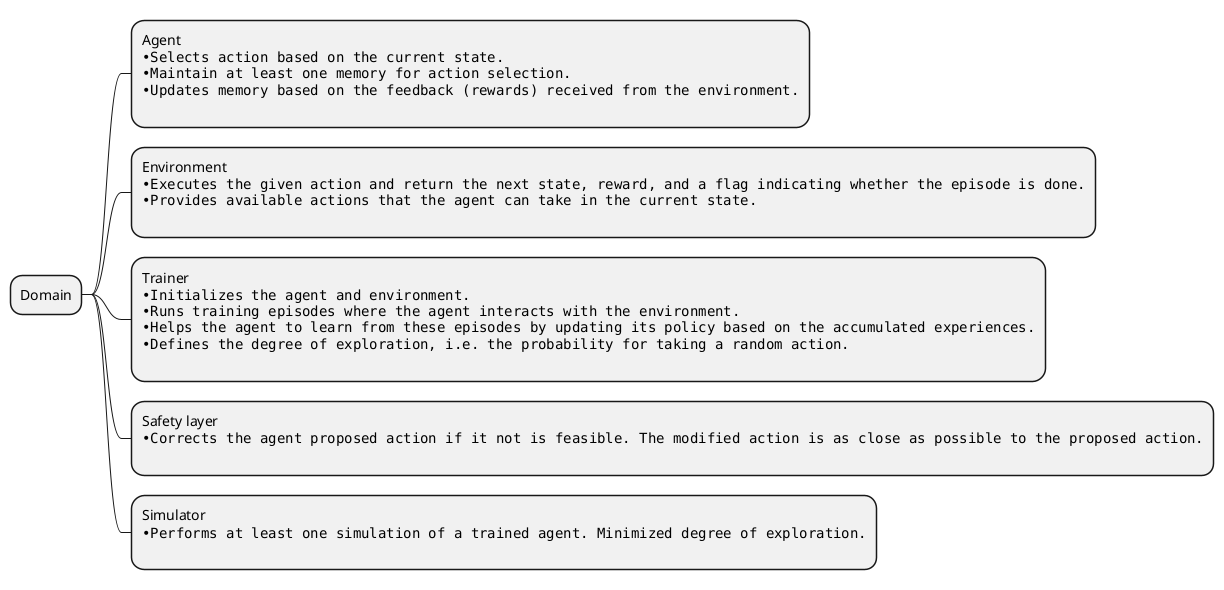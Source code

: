 @startmindmap
* Domain
**:Agent
<code>
•	Selects action based on the current state.
•	Maintain at least one memory for action selection.
•	Updates memory based on the feedback (rewards) received from the environment.
</code>
;
**:Environment
<code>
•	Executes the given action and return the next state, reward, and a flag indicating whether the episode is done.
•	Provides available actions that the agent can take in the current state.
</code>
;

**:Trainer
<code>
•	Initializes the agent and environment.
•	Runs training episodes where the agent interacts with the environment.
•	Helps the agent to learn from these episodes by updating its policy based on the accumulated experiences.
•	Defines the degree of exploration, i.e. the probability for taking a random action.
</code>
;

**:Safety layer
<code>
•	Corrects the agent proposed action if it not is feasible. The modified action is as close as possible to the proposed action.
</code>
;

**:Simulator
<code>
•	Performs at least one simulation of a trained agent. Minimized degree of exploration.
</code>
;

@endmindmap